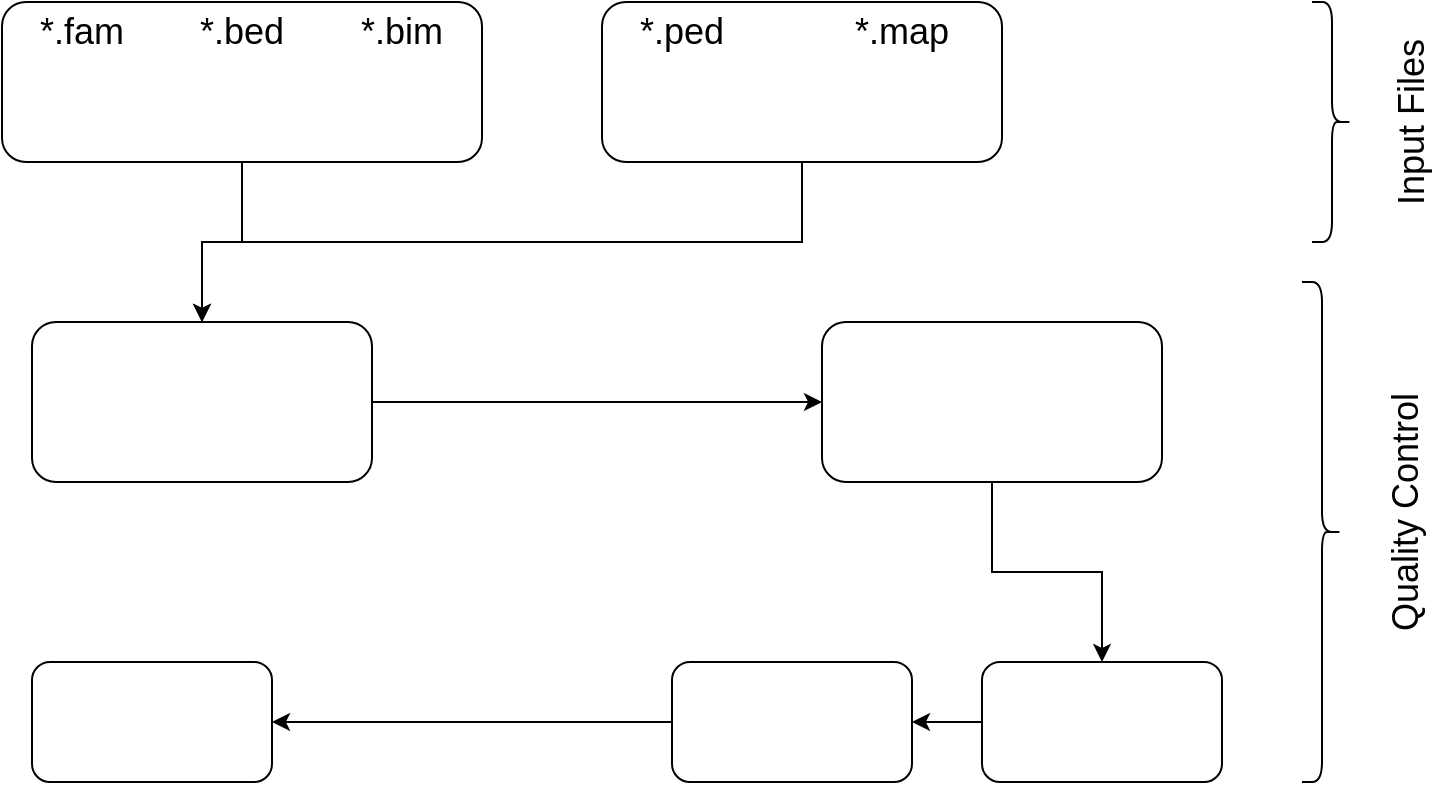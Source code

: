 <mxfile version="18.0.8" type="github">
  <diagram id="3wOLqzwA18D3ziB3solg" name="Page-1">
    <mxGraphModel dx="1018" dy="690" grid="1" gridSize="10" guides="1" tooltips="1" connect="1" arrows="1" fold="1" page="1" pageScale="1" pageWidth="827" pageHeight="1169" math="0" shadow="0">
      <root>
        <mxCell id="0" />
        <mxCell id="1" parent="0" />
        <mxCell id="Y5ALovDwi28sZ790nxAF-34" style="edgeStyle=orthogonalEdgeStyle;rounded=0;orthogonalLoop=1;jettySize=auto;html=1;exitX=0.5;exitY=1;exitDx=0;exitDy=0;entryX=0.5;entryY=0;entryDx=0;entryDy=0;fontSize=18;" edge="1" parent="1" source="Y5ALovDwi28sZ790nxAF-1" target="Y5ALovDwi28sZ790nxAF-8">
          <mxGeometry relative="1" as="geometry" />
        </mxCell>
        <mxCell id="Y5ALovDwi28sZ790nxAF-1" value="" style="rounded=1;whiteSpace=wrap;html=1;" vertex="1" parent="1">
          <mxGeometry x="60" y="40" width="240" height="80" as="geometry" />
        </mxCell>
        <mxCell id="Y5ALovDwi28sZ790nxAF-11" value="" style="edgeStyle=orthogonalEdgeStyle;rounded=0;orthogonalLoop=1;jettySize=auto;html=1;" edge="1" parent="1" source="Y5ALovDwi28sZ790nxAF-8" target="Y5ALovDwi28sZ790nxAF-10">
          <mxGeometry relative="1" as="geometry" />
        </mxCell>
        <mxCell id="Y5ALovDwi28sZ790nxAF-8" value="" style="whiteSpace=wrap;html=1;rounded=1;" vertex="1" parent="1">
          <mxGeometry x="75" y="200" width="170" height="80" as="geometry" />
        </mxCell>
        <mxCell id="Y5ALovDwi28sZ790nxAF-13" value="" style="edgeStyle=orthogonalEdgeStyle;rounded=0;orthogonalLoop=1;jettySize=auto;html=1;" edge="1" parent="1" source="Y5ALovDwi28sZ790nxAF-10" target="Y5ALovDwi28sZ790nxAF-12">
          <mxGeometry relative="1" as="geometry" />
        </mxCell>
        <mxCell id="Y5ALovDwi28sZ790nxAF-10" value="" style="whiteSpace=wrap;html=1;rounded=1;" vertex="1" parent="1">
          <mxGeometry x="470" y="200" width="170" height="80" as="geometry" />
        </mxCell>
        <mxCell id="Y5ALovDwi28sZ790nxAF-15" value="" style="edgeStyle=orthogonalEdgeStyle;rounded=0;orthogonalLoop=1;jettySize=auto;html=1;" edge="1" parent="1" source="Y5ALovDwi28sZ790nxAF-12" target="Y5ALovDwi28sZ790nxAF-14">
          <mxGeometry relative="1" as="geometry" />
        </mxCell>
        <mxCell id="Y5ALovDwi28sZ790nxAF-12" value="" style="whiteSpace=wrap;html=1;rounded=1;" vertex="1" parent="1">
          <mxGeometry x="550" y="370" width="120" height="60" as="geometry" />
        </mxCell>
        <mxCell id="Y5ALovDwi28sZ790nxAF-17" value="" style="edgeStyle=orthogonalEdgeStyle;rounded=0;orthogonalLoop=1;jettySize=auto;html=1;" edge="1" parent="1" source="Y5ALovDwi28sZ790nxAF-14" target="Y5ALovDwi28sZ790nxAF-16">
          <mxGeometry relative="1" as="geometry" />
        </mxCell>
        <mxCell id="Y5ALovDwi28sZ790nxAF-14" value="" style="whiteSpace=wrap;html=1;rounded=1;" vertex="1" parent="1">
          <mxGeometry x="395" y="370" width="120" height="60" as="geometry" />
        </mxCell>
        <mxCell id="Y5ALovDwi28sZ790nxAF-16" value="" style="whiteSpace=wrap;html=1;rounded=1;" vertex="1" parent="1">
          <mxGeometry x="75" y="370" width="120" height="60" as="geometry" />
        </mxCell>
        <mxCell id="Y5ALovDwi28sZ790nxAF-19" value="*.fam" style="text;html=1;strokeColor=none;fillColor=none;align=center;verticalAlign=middle;whiteSpace=wrap;rounded=0;fontSize=18;" vertex="1" parent="1">
          <mxGeometry x="70" y="40" width="60" height="30" as="geometry" />
        </mxCell>
        <mxCell id="Y5ALovDwi28sZ790nxAF-20" value="*.bed" style="text;html=1;strokeColor=none;fillColor=none;align=center;verticalAlign=middle;whiteSpace=wrap;rounded=0;fontSize=18;" vertex="1" parent="1">
          <mxGeometry x="150" y="40" width="60" height="30" as="geometry" />
        </mxCell>
        <mxCell id="Y5ALovDwi28sZ790nxAF-22" value="*.bim" style="text;html=1;strokeColor=none;fillColor=none;align=center;verticalAlign=middle;whiteSpace=wrap;rounded=0;fontSize=18;" vertex="1" parent="1">
          <mxGeometry x="230" y="40" width="60" height="30" as="geometry" />
        </mxCell>
        <mxCell id="Y5ALovDwi28sZ790nxAF-32" style="edgeStyle=orthogonalEdgeStyle;rounded=0;orthogonalLoop=1;jettySize=auto;html=1;exitX=0.5;exitY=1;exitDx=0;exitDy=0;entryX=0.5;entryY=0;entryDx=0;entryDy=0;fontSize=18;" edge="1" parent="1" source="Y5ALovDwi28sZ790nxAF-23" target="Y5ALovDwi28sZ790nxAF-8">
          <mxGeometry relative="1" as="geometry" />
        </mxCell>
        <mxCell id="Y5ALovDwi28sZ790nxAF-23" value="" style="rounded=1;whiteSpace=wrap;html=1;fontSize=18;" vertex="1" parent="1">
          <mxGeometry x="360" y="40" width="200" height="80" as="geometry" />
        </mxCell>
        <mxCell id="Y5ALovDwi28sZ790nxAF-35" value="*.map" style="text;html=1;strokeColor=none;fillColor=none;align=center;verticalAlign=middle;whiteSpace=wrap;rounded=0;fontSize=18;" vertex="1" parent="1">
          <mxGeometry x="480" y="40" width="60" height="30" as="geometry" />
        </mxCell>
        <mxCell id="Y5ALovDwi28sZ790nxAF-36" value="*.ped" style="text;html=1;strokeColor=none;fillColor=none;align=center;verticalAlign=middle;whiteSpace=wrap;rounded=0;fontSize=18;" vertex="1" parent="1">
          <mxGeometry x="370" y="40" width="60" height="30" as="geometry" />
        </mxCell>
        <mxCell id="Y5ALovDwi28sZ790nxAF-37" value="" style="shape=curlyBracket;whiteSpace=wrap;html=1;rounded=1;flipH=1;fontSize=18;" vertex="1" parent="1">
          <mxGeometry x="715" y="40" width="20" height="120" as="geometry" />
        </mxCell>
        <mxCell id="Y5ALovDwi28sZ790nxAF-39" value="Input Files" style="text;html=1;strokeColor=none;fillColor=none;align=center;verticalAlign=middle;whiteSpace=wrap;rounded=0;fontSize=18;rotation=-90;" vertex="1" parent="1">
          <mxGeometry x="715" y="85" width="100" height="30" as="geometry" />
        </mxCell>
        <mxCell id="Y5ALovDwi28sZ790nxAF-40" value="" style="shape=curlyBracket;whiteSpace=wrap;html=1;rounded=1;flipH=1;fontSize=18;" vertex="1" parent="1">
          <mxGeometry x="710" y="180" width="20" height="250" as="geometry" />
        </mxCell>
        <mxCell id="Y5ALovDwi28sZ790nxAF-41" value="Quality Control" style="text;html=1;strokeColor=none;fillColor=none;align=center;verticalAlign=middle;whiteSpace=wrap;rounded=0;fontSize=18;rotation=-90;" vertex="1" parent="1">
          <mxGeometry x="697" y="280" width="130" height="30" as="geometry" />
        </mxCell>
      </root>
    </mxGraphModel>
  </diagram>
</mxfile>
